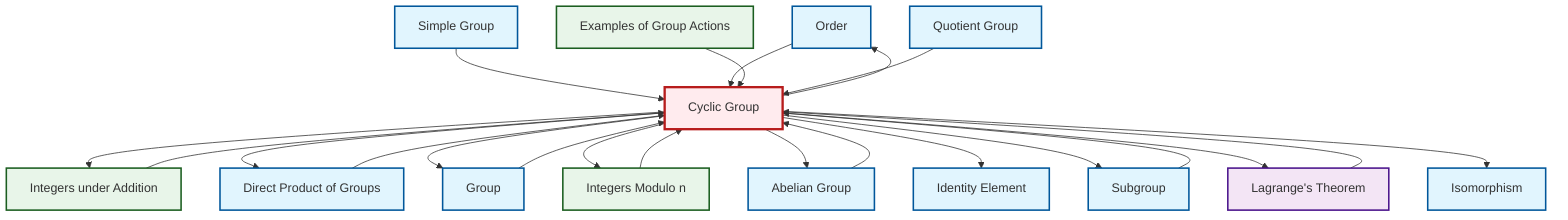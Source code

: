 graph TD
    classDef definition fill:#e1f5fe,stroke:#01579b,stroke-width:2px
    classDef theorem fill:#f3e5f5,stroke:#4a148c,stroke-width:2px
    classDef axiom fill:#fff3e0,stroke:#e65100,stroke-width:2px
    classDef example fill:#e8f5e9,stroke:#1b5e20,stroke-width:2px
    classDef current fill:#ffebee,stroke:#b71c1c,stroke-width:3px
    def-order["Order"]:::definition
    def-abelian-group["Abelian Group"]:::definition
    ex-group-action-examples["Examples of Group Actions"]:::example
    def-simple-group["Simple Group"]:::definition
    def-identity-element["Identity Element"]:::definition
    def-isomorphism["Isomorphism"]:::definition
    def-subgroup["Subgroup"]:::definition
    ex-integers-addition["Integers under Addition"]:::example
    ex-quotient-integers-mod-n["Integers Modulo n"]:::example
    def-group["Group"]:::definition
    def-direct-product["Direct Product of Groups"]:::definition
    def-quotient-group["Quotient Group"]:::definition
    def-cyclic-group["Cyclic Group"]:::definition
    thm-lagrange["Lagrange's Theorem"]:::theorem
    def-cyclic-group --> ex-integers-addition
    def-cyclic-group --> def-direct-product
    def-simple-group --> def-cyclic-group
    ex-integers-addition --> def-cyclic-group
    def-cyclic-group --> def-group
    def-subgroup --> def-cyclic-group
    def-order --> def-cyclic-group
    def-cyclic-group --> ex-quotient-integers-mod-n
    def-direct-product --> def-cyclic-group
    def-cyclic-group --> def-abelian-group
    ex-group-action-examples --> def-cyclic-group
    def-cyclic-group --> def-identity-element
    def-cyclic-group --> def-subgroup
    thm-lagrange --> def-cyclic-group
    def-abelian-group --> def-cyclic-group
    def-quotient-group --> def-cyclic-group
    def-cyclic-group --> def-order
    def-cyclic-group --> thm-lagrange
    ex-quotient-integers-mod-n --> def-cyclic-group
    def-group --> def-cyclic-group
    def-cyclic-group --> def-isomorphism
    class def-cyclic-group current